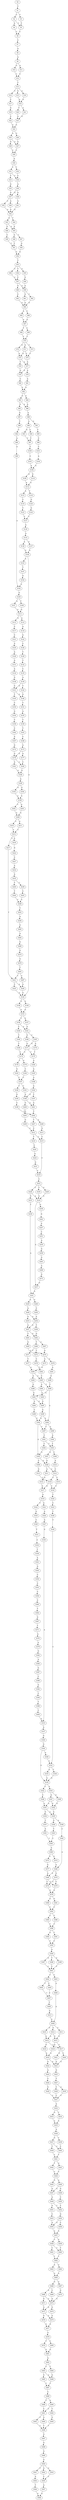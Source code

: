 strict digraph  {
	S0 -> S1 [ label = T ];
	S1 -> S2 [ label = C ];
	S1 -> S3 [ label = T ];
	S2 -> S4 [ label = A ];
	S2 -> S5 [ label = T ];
	S3 -> S5 [ label = T ];
	S4 -> S6 [ label = C ];
	S5 -> S6 [ label = C ];
	S6 -> S7 [ label = C ];
	S7 -> S8 [ label = A ];
	S8 -> S9 [ label = A ];
	S9 -> S10 [ label = G ];
	S9 -> S11 [ label = A ];
	S10 -> S12 [ label = C ];
	S11 -> S12 [ label = C ];
	S12 -> S13 [ label = T ];
	S13 -> S14 [ label = C ];
	S13 -> S15 [ label = G ];
	S13 -> S16 [ label = A ];
	S14 -> S17 [ label = C ];
	S15 -> S18 [ label = A ];
	S16 -> S18 [ label = A ];
	S17 -> S19 [ label = G ];
	S18 -> S20 [ label = T ];
	S18 -> S21 [ label = A ];
	S19 -> S22 [ label = C ];
	S20 -> S23 [ label = G ];
	S21 -> S23 [ label = G ];
	S22 -> S24 [ label = A ];
	S23 -> S24 [ label = A ];
	S24 -> S25 [ label = A ];
	S24 -> S26 [ label = G ];
	S25 -> S27 [ label = A ];
	S25 -> S28 [ label = G ];
	S26 -> S27 [ label = A ];
	S27 -> S29 [ label = C ];
	S28 -> S29 [ label = C ];
	S29 -> S30 [ label = A ];
	S30 -> S31 [ label = C ];
	S30 -> S32 [ label = T ];
	S31 -> S33 [ label = T ];
	S31 -> S34 [ label = C ];
	S32 -> S34 [ label = C ];
	S33 -> S35 [ label = G ];
	S34 -> S36 [ label = A ];
	S35 -> S37 [ label = G ];
	S36 -> S38 [ label = A ];
	S36 -> S37 [ label = G ];
	S37 -> S39 [ label = C ];
	S37 -> S40 [ label = A ];
	S38 -> S41 [ label = G ];
	S39 -> S42 [ label = A ];
	S40 -> S42 [ label = A ];
	S41 -> S42 [ label = A ];
	S42 -> S43 [ label = G ];
	S42 -> S44 [ label = T ];
	S43 -> S45 [ label = A ];
	S43 -> S46 [ label = G ];
	S44 -> S45 [ label = A ];
	S45 -> S47 [ label = T ];
	S45 -> S48 [ label = G ];
	S46 -> S49 [ label = C ];
	S47 -> S50 [ label = G ];
	S48 -> S51 [ label = T ];
	S49 -> S51 [ label = T ];
	S50 -> S52 [ label = G ];
	S51 -> S52 [ label = G ];
	S52 -> S53 [ label = T ];
	S53 -> S54 [ label = T ];
	S53 -> S55 [ label = A ];
	S53 -> S56 [ label = C ];
	S54 -> S57 [ label = C ];
	S55 -> S58 [ label = G ];
	S56 -> S57 [ label = C ];
	S57 -> S59 [ label = A ];
	S57 -> S60 [ label = G ];
	S58 -> S59 [ label = A ];
	S59 -> S61 [ label = G ];
	S59 -> S62 [ label = T ];
	S60 -> S63 [ label = C ];
	S61 -> S64 [ label = A ];
	S62 -> S64 [ label = A ];
	S63 -> S64 [ label = A ];
	S64 -> S65 [ label = A ];
	S64 -> S66 [ label = C ];
	S65 -> S67 [ label = A ];
	S66 -> S67 [ label = A ];
	S67 -> S68 [ label = T ];
	S67 -> S69 [ label = C ];
	S68 -> S70 [ label = T ];
	S69 -> S70 [ label = T ];
	S70 -> S71 [ label = A ];
	S70 -> S72 [ label = G ];
	S70 -> S73 [ label = T ];
	S71 -> S74 [ label = A ];
	S71 -> S75 [ label = C ];
	S72 -> S74 [ label = A ];
	S73 -> S75 [ label = C ];
	S74 -> S76 [ label = T ];
	S74 -> S77 [ label = A ];
	S75 -> S77 [ label = A ];
	S76 -> S78 [ label = G ];
	S77 -> S78 [ label = G ];
	S77 -> S79 [ label = A ];
	S78 -> S80 [ label = C ];
	S79 -> S81 [ label = A ];
	S80 -> S82 [ label = A ];
	S81 -> S82 [ label = A ];
	S82 -> S83 [ label = G ];
	S82 -> S84 [ label = A ];
	S83 -> S85 [ label = G ];
	S83 -> S86 [ label = A ];
	S84 -> S86 [ label = A ];
	S85 -> S87 [ label = G ];
	S86 -> S88 [ label = A ];
	S87 -> S89 [ label = T ];
	S88 -> S90 [ label = A ];
	S88 -> S91 [ label = G ];
	S89 -> S92 [ label = C ];
	S90 -> S93 [ label = G ];
	S90 -> S94 [ label = C ];
	S91 -> S95 [ label = T ];
	S92 -> S96 [ label = A ];
	S93 -> S97 [ label = T ];
	S94 -> S97 [ label = T ];
	S95 -> S98 [ label = C ];
	S96 -> S99 [ label = A ];
	S97 -> S100 [ label = T ];
	S98 -> S101 [ label = C ];
	S99 -> S102 [ label = A ];
	S100 -> S103 [ label = C ];
	S101 -> S104 [ label = A ];
	S102 -> S105 [ label = G ];
	S103 -> S106 [ label = A ];
	S104 -> S106 [ label = A ];
	S105 -> S107 [ label = A ];
	S105 -> S108 [ label = T ];
	S106 -> S109 [ label = A ];
	S106 -> S110 [ label = G ];
	S107 -> S111 [ label = G ];
	S108 -> S111 [ label = G ];
	S109 -> S112 [ label = A ];
	S110 -> S112 [ label = A ];
	S111 -> S113 [ label = G ];
	S111 -> S114 [ label = A ];
	S112 -> S115 [ label = A ];
	S112 -> S116 [ label = T ];
	S113 -> S117 [ label = C ];
	S114 -> S118 [ label = A ];
	S115 -> S119 [ label = C ];
	S116 -> S120 [ label = G ];
	S117 -> S121 [ label = C ];
	S118 -> S122 [ label = G ];
	S119 -> S123 [ label = T ];
	S120 -> S124 [ label = G ];
	S121 -> S125 [ label = A ];
	S122 -> S126 [ label = C ];
	S123 -> S127 [ label = C ];
	S124 -> S127 [ label = C ];
	S125 -> S128 [ label = A ];
	S126 -> S129 [ label = T ];
	S127 -> S130 [ label = A ];
	S128 -> S131 [ label = G ];
	S129 -> S132 [ label = T ];
	S130 -> S133 [ label = A ];
	S131 -> S134 [ label = A ];
	S132 -> S135 [ label = C ];
	S133 -> S136 [ label = A ];
	S133 -> S137 [ label = G ];
	S134 -> S138 [ label = G ];
	S135 -> S139 [ label = A ];
	S136 -> S140 [ label = G ];
	S137 -> S140 [ label = G ];
	S138 -> S141 [ label = G ];
	S139 -> S142 [ label = T ];
	S139 -> S141 [ label = G ];
	S140 -> S143 [ label = A ];
	S140 -> S144 [ label = A ];
	S141 -> S145 [ label = T ];
	S141 -> S146 [ label = G ];
	S142 -> S146 [ label = G ];
	S143 -> S147 [ label = T ];
	S144 -> S148 [ label = G ];
	S144 -> S149 [ label = A ];
	S145 -> S150 [ label = C ];
	S146 -> S151 [ label = T ];
	S147 -> S152 [ label = G ];
	S148 -> S153 [ label = G ];
	S149 -> S153 [ label = G ];
	S150 -> S154 [ label = G ];
	S151 -> S155 [ label = A ];
	S152 -> S102 [ label = A ];
	S153 -> S156 [ label = C ];
	S153 -> S157 [ label = A ];
	S154 -> S158 [ label = C ];
	S155 -> S159 [ label = T ];
	S156 -> S160 [ label = C ];
	S156 -> S161 [ label = A ];
	S157 -> S161 [ label = A ];
	S158 -> S162 [ label = C ];
	S159 -> S163 [ label = T ];
	S160 -> S164 [ label = T ];
	S161 -> S165 [ label = C ];
	S161 -> S166 [ label = G ];
	S162 -> S167 [ label = A ];
	S163 -> S168 [ label = C ];
	S164 -> S169 [ label = T ];
	S165 -> S170 [ label = A ];
	S165 -> S171 [ label = G ];
	S166 -> S171 [ label = G ];
	S167 -> S172 [ label = G ];
	S168 -> S173 [ label = A ];
	S169 -> S174 [ label = C ];
	S170 -> S175 [ label = T ];
	S171 -> S174 [ label = C ];
	S171 -> S175 [ label = T ];
	S172 -> S176 [ label = G ];
	S173 -> S177 [ label = A ];
	S173 -> S176 [ label = G ];
	S174 -> S178 [ label = T ];
	S174 -> S179 [ label = G ];
	S175 -> S180 [ label = A ];
	S176 -> S181 [ label = A ];
	S176 -> S182 [ label = C ];
	S177 -> S182 [ label = C ];
	S178 -> S183 [ label = G ];
	S179 -> S184 [ label = C ];
	S180 -> S185 [ label = A ];
	S181 -> S186 [ label = G ];
	S182 -> S186 [ label = G ];
	S183 -> S187 [ label = C ];
	S184 -> S187 [ label = C ];
	S185 -> S188 [ label = A ];
	S186 -> S189 [ label = A ];
	S187 -> S190 [ label = T ];
	S187 -> S191 [ label = C ];
	S188 -> S192 [ label = A ];
	S189 -> S193 [ label = A ];
	S189 -> S194 [ label = G ];
	S190 -> S195 [ label = G ];
	S191 -> S196 [ label = A ];
	S192 -> S197 [ label = T ];
	S192 -> S196 [ label = A ];
	S193 -> S198 [ label = A ];
	S194 -> S198 [ label = A ];
	S195 -> S199 [ label = C ];
	S196 -> S200 [ label = G ];
	S196 -> S201 [ label = A ];
	S197 -> S201 [ label = A ];
	S198 -> S202 [ label = C ];
	S198 -> S203 [ label = A ];
	S199 -> S204 [ label = T ];
	S200 -> S205 [ label = G ];
	S201 -> S204 [ label = T ];
	S202 -> S206 [ label = G ];
	S203 -> S206 [ label = G ];
	S204 -> S207 [ label = T ];
	S204 -> S208 [ label = A ];
	S205 -> S209 [ label = G ];
	S206 -> S210 [ label = C ];
	S206 -> S211 [ label = A ];
	S207 -> S212 [ label = C ];
	S208 -> S213 [ label = G ];
	S209 -> S212 [ label = C ];
	S210 -> S214 [ label = T ];
	S211 -> S214 [ label = T ];
	S212 -> S215 [ label = C ];
	S212 -> S216 [ label = T ];
	S213 -> S215 [ label = C ];
	S214 -> S217 [ label = C ];
	S214 -> S218 [ label = A ];
	S215 -> S219 [ label = C ];
	S216 -> S220 [ label = C ];
	S217 -> S221 [ label = T ];
	S218 -> S222 [ label = G ];
	S219 -> S223 [ label = C ];
	S220 -> S224 [ label = A ];
	S221 -> S225 [ label = C ];
	S221 -> S226 [ label = A ];
	S222 -> S227 [ label = C ];
	S223 -> S228 [ label = C ];
	S223 -> S229 [ label = G ];
	S223 -> S230 [ label = T ];
	S224 -> S231 [ label = G ];
	S225 -> S144 [ label = A ];
	S226 -> S144 [ label = A ];
	S227 -> S232 [ label = A ];
	S228 -> S233 [ label = G ];
	S228 -> S234 [ label = A ];
	S229 -> S234 [ label = A ];
	S230 -> S234 [ label = A ];
	S231 -> S219 [ label = C ];
	S232 -> S235 [ label = A ];
	S233 -> S236 [ label = T ];
	S234 -> S237 [ label = G ];
	S234 -> S238 [ label = G ];
	S235 -> S239 [ label = C ];
	S235 -> S240 [ label = T ];
	S236 -> S241 [ label = A ];
	S237 -> S241 [ label = A ];
	S238 -> S242 [ label = G ];
	S239 -> S243 [ label = C ];
	S240 -> S244 [ label = T ];
	S241 -> S245 [ label = A ];
	S241 -> S246 [ label = G ];
	S242 -> S247 [ label = A ];
	S243 -> S248 [ label = C ];
	S244 -> S248 [ label = C ];
	S245 -> S249 [ label = A ];
	S246 -> S250 [ label = C ];
	S247 -> S251 [ label = C ];
	S248 -> S252 [ label = T ];
	S249 -> S253 [ label = G ];
	S249 -> S254 [ label = A ];
	S250 -> S254 [ label = A ];
	S251 -> S255 [ label = A ];
	S252 -> S256 [ label = A ];
	S253 -> S257 [ label = A ];
	S254 -> S258 [ label = T ];
	S254 -> S257 [ label = A ];
	S255 -> S259 [ label = G ];
	S256 -> S260 [ label = A ];
	S257 -> S261 [ label = T ];
	S257 -> S262 [ label = G ];
	S258 -> S262 [ label = G ];
	S259 -> S263 [ label = G ];
	S260 -> S264 [ label = A ];
	S261 -> S265 [ label = G ];
	S262 -> S266 [ label = T ];
	S262 -> S267 [ label = C ];
	S263 -> S268 [ label = A ];
	S264 -> S269 [ label = G ];
	S265 -> S270 [ label = A ];
	S266 -> S271 [ label = C ];
	S266 -> S272 [ label = T ];
	S267 -> S270 [ label = A ];
	S268 -> S273 [ label = G ];
	S269 -> S274 [ label = G ];
	S270 -> S275 [ label = A ];
	S270 -> S276 [ label = G ];
	S271 -> S277 [ label = T ];
	S272 -> S278 [ label = C ];
	S273 -> S237 [ label = G ];
	S274 -> S279 [ label = A ];
	S275 -> S280 [ label = G ];
	S276 -> S281 [ label = A ];
	S277 -> S280 [ label = G ];
	S278 -> S282 [ label = T ];
	S279 -> S283 [ label = T ];
	S280 -> S284 [ label = A ];
	S280 -> S285 [ label = C ];
	S281 -> S286 [ label = G ];
	S282 -> S285 [ label = C ];
	S283 -> S221 [ label = T ];
	S283 -> S287 [ label = C ];
	S284 -> S288 [ label = G ];
	S285 -> S289 [ label = T ];
	S285 -> S290 [ label = A ];
	S286 -> S289 [ label = T ];
	S287 -> S226 [ label = A ];
	S288 -> S291 [ label = G ];
	S289 -> S292 [ label = A ];
	S289 -> S291 [ label = G ];
	S290 -> S293 [ label = T ];
	S291 -> S294 [ label = A ];
	S291 -> S295 [ label = G ];
	S292 -> S296 [ label = A ];
	S292 -> S297 [ label = T ];
	S293 -> S295 [ label = G ];
	S294 -> S298 [ label = C ];
	S295 -> S299 [ label = A ];
	S296 -> S300 [ label = A ];
	S297 -> S301 [ label = C ];
	S298 -> S302 [ label = G ];
	S299 -> S302 [ label = G ];
	S299 -> S292 [ label = A ];
	S300 -> S303 [ label = T ];
	S301 -> S304 [ label = C ];
	S301 -> S303 [ label = T ];
	S302 -> S305 [ label = G ];
	S302 -> S297 [ label = T ];
	S303 -> S306 [ label = C ];
	S303 -> S307 [ label = A ];
	S304 -> S305 [ label = G ];
	S305 -> S308 [ label = G ];
	S305 -> S309 [ label = C ];
	S306 -> S310 [ label = A ];
	S307 -> S308 [ label = G ];
	S308 -> S311 [ label = A ];
	S308 -> S312 [ label = C ];
	S309 -> S313 [ label = G ];
	S310 -> S312 [ label = C ];
	S311 -> S314 [ label = A ];
	S312 -> S315 [ label = T ];
	S312 -> S316 [ label = C ];
	S313 -> S316 [ label = C ];
	S314 -> S317 [ label = G ];
	S315 -> S318 [ label = C ];
	S316 -> S317 [ label = G ];
	S316 -> S318 [ label = C ];
	S317 -> S319 [ label = A ];
	S318 -> S320 [ label = T ];
	S319 -> S321 [ label = A ];
	S319 -> S322 [ label = C ];
	S320 -> S323 [ label = C ];
	S321 -> S324 [ label = A ];
	S322 -> S325 [ label = G ];
	S323 -> S326 [ label = T ];
	S324 -> S327 [ label = A ];
	S325 -> S328 [ label = C ];
	S326 -> S329 [ label = T ];
	S327 -> S330 [ label = G ];
	S328 -> S331 [ label = T ];
	S329 -> S332 [ label = C ];
	S330 -> S333 [ label = A ];
	S331 -> S334 [ label = C ];
	S332 -> S335 [ label = A ];
	S332 -> S336 [ label = T ];
	S333 -> S337 [ label = A ];
	S334 -> S338 [ label = T ];
	S335 -> S339 [ label = G ];
	S336 -> S339 [ label = G ];
	S337 -> S340 [ label = G ];
	S338 -> S341 [ label = A ];
	S339 -> S342 [ label = C ];
	S339 -> S343 [ label = A ];
	S340 -> S344 [ label = G ];
	S341 -> S345 [ label = G ];
	S342 -> S346 [ label = C ];
	S343 -> S347 [ label = A ];
	S343 -> S348 [ label = G ];
	S344 -> S339 [ label = G ];
	S344 -> S349 [ label = A ];
	S345 -> S350 [ label = C ];
	S346 -> S351 [ label = A ];
	S347 -> S352 [ label = G ];
	S347 -> S351 [ label = A ];
	S348 -> S352 [ label = G ];
	S349 -> S332 [ label = C ];
	S350 -> S353 [ label = C ];
	S351 -> S354 [ label = G ];
	S351 -> S355 [ label = A ];
	S352 -> S355 [ label = A ];
	S353 -> S356 [ label = C ];
	S354 -> S357 [ label = T ];
	S355 -> S358 [ label = A ];
	S355 -> S359 [ label = G ];
	S356 -> S360 [ label = C ];
	S357 -> S361 [ label = A ];
	S358 -> S362 [ label = C ];
	S359 -> S363 [ label = T ];
	S360 -> S364 [ label = T ];
	S361 -> S365 [ label = C ];
	S362 -> S366 [ label = A ];
	S363 -> S365 [ label = C ];
	S364 -> S367 [ label = G ];
	S365 -> S368 [ label = A ];
	S366 -> S369 [ label = A ];
	S366 -> S370 [ label = G ];
	S367 -> S371 [ label = T ];
	S368 -> S372 [ label = A ];
	S368 -> S373 [ label = G ];
	S369 -> S374 [ label = C ];
	S369 -> S375 [ label = T ];
	S370 -> S374 [ label = C ];
	S370 -> S375 [ label = T ];
	S371 -> S376 [ label = A ];
	S372 -> S366 [ label = A ];
	S373 -> S377 [ label = G ];
	S374 -> S378 [ label = A ];
	S375 -> S378 [ label = A ];
	S376 -> S379 [ label = A ];
	S377 -> S369 [ label = A ];
	S378 -> S380 [ label = A ];
	S378 -> S381 [ label = G ];
	S379 -> S382 [ label = G ];
	S380 -> S383 [ label = C ];
	S381 -> S383 [ label = C ];
	S382 -> S384 [ label = A ];
	S383 -> S385 [ label = C ];
	S383 -> S386 [ label = T ];
	S384 -> S387 [ label = G ];
	S385 -> S388 [ label = T ];
	S386 -> S388 [ label = T ];
	S387 -> S389 [ label = C ];
	S388 -> S390 [ label = G ];
	S388 -> S391 [ label = T ];
	S389 -> S392 [ label = G ];
	S390 -> S393 [ label = C ];
	S391 -> S393 [ label = C ];
	S392 -> S394 [ label = C ];
	S393 -> S395 [ label = A ];
	S394 -> S396 [ label = T ];
	S395 -> S397 [ label = A ];
	S395 -> S398 [ label = T ];
	S395 -> S399 [ label = G ];
	S396 -> S400 [ label = C ];
	S397 -> S401 [ label = C ];
	S398 -> S401 [ label = C ];
	S399 -> S401 [ label = C ];
	S400 -> S333 [ label = A ];
	S401 -> S402 [ label = T ];
	S401 -> S403 [ label = C ];
	S402 -> S404 [ label = T ];
	S402 -> S405 [ label = C ];
	S403 -> S406 [ label = A ];
	S404 -> S407 [ label = C ];
	S405 -> S407 [ label = C ];
	S406 -> S408 [ label = A ];
	S407 -> S409 [ label = T ];
	S408 -> S410 [ label = G ];
	S408 -> S411 [ label = C ];
	S408 -> S412 [ label = A ];
	S409 -> S413 [ label = G ];
	S410 -> S414 [ label = A ];
	S411 -> S415 [ label = G ];
	S412 -> S415 [ label = G ];
	S412 -> S414 [ label = A ];
	S413 -> S408 [ label = A ];
	S414 -> S416 [ label = G ];
	S414 -> S417 [ label = C ];
	S415 -> S417 [ label = C ];
	S415 -> S418 [ label = A ];
	S416 -> S419 [ label = A ];
	S417 -> S420 [ label = C ];
	S417 -> S421 [ label = G ];
	S418 -> S419 [ label = A ];
	S419 -> S422 [ label = G ];
	S419 -> S423 [ label = A ];
	S420 -> S423 [ label = A ];
	S421 -> S423 [ label = A ];
	S422 -> S424 [ label = A ];
	S423 -> S425 [ label = G ];
	S424 -> S426 [ label = C ];
	S425 -> S427 [ label = T ];
	S426 -> S428 [ label = G ];
	S427 -> S429 [ label = C ];
	S427 -> S430 [ label = A ];
	S428 -> S431 [ label = C ];
	S429 -> S431 [ label = C ];
	S430 -> S431 [ label = C ];
	S431 -> S432 [ label = A ];
	S432 -> S433 [ label = G ];
	S432 -> S434 [ label = T ];
	S433 -> S435 [ label = A ];
	S434 -> S435 [ label = A ];
	S435 -> S436 [ label = A ];
	S436 -> S437 [ label = G ];
	S436 -> S438 [ label = T ];
	S437 -> S439 [ label = T ];
	S437 -> S440 [ label = C ];
	S438 -> S440 [ label = C ];
	S439 -> S441 [ label = T ];
	S440 -> S441 [ label = T ];
	S441 -> S442 [ label = T ];
	S441 -> S443 [ label = G ];
	S442 -> S444 [ label = C ];
	S443 -> S444 [ label = C ];
	S444 -> S445 [ label = G ];
	S444 -> S446 [ label = A ];
	S445 -> S447 [ label = A ];
	S446 -> S447 [ label = A ];
	S446 -> S448 [ label = G ];
	S447 -> S449 [ label = A ];
	S448 -> S450 [ label = C ];
	S449 -> S451 [ label = A ];
	S449 -> S452 [ label = T ];
	S450 -> S452 [ label = T ];
	S451 -> S453 [ label = C ];
	S452 -> S454 [ label = G ];
	S453 -> S455 [ label = A ];
	S454 -> S455 [ label = A ];
	S454 -> S456 [ label = C ];
	S455 -> S457 [ label = A ];
	S456 -> S457 [ label = A ];
	S457 -> S458 [ label = C ];
	S457 -> S459 [ label = A ];
	S458 -> S460 [ label = T ];
	S458 -> S461 [ label = C ];
	S459 -> S460 [ label = T ];
	S460 -> S462 [ label = T ];
	S461 -> S462 [ label = T ];
	S462 -> S463 [ label = A ];
	S462 -> S464 [ label = G ];
	S463 -> S465 [ label = A ];
	S464 -> S465 [ label = A ];
	S465 -> S466 [ label = G ];
	S465 -> S467 [ label = A ];
	S466 -> S468 [ label = A ];
	S466 -> S469 [ label = C ];
	S467 -> S470 [ label = G ];
	S468 -> S471 [ label = G ];
	S468 -> S472 [ label = A ];
	S469 -> S472 [ label = A ];
	S470 -> S472 [ label = A ];
	S471 -> S473 [ label = A ];
	S472 -> S474 [ label = G ];
	S472 -> S473 [ label = A ];
	S473 -> S475 [ label = A ];
	S473 -> S476 [ label = G ];
	S474 -> S475 [ label = A ];
	S475 -> S477 [ label = G ];
	S476 -> S477 [ label = G ];
	S477 -> S478 [ label = A ];
	S478 -> S479 [ label = T ];
	S478 -> S480 [ label = C ];
	S479 -> S481 [ label = G ];
	S480 -> S481 [ label = G ];
	S481 -> S482 [ label = A ];
	S482 -> S483 [ label = C ];
	S482 -> S484 [ label = T ];
	S483 -> S485 [ label = G ];
	S483 -> S486 [ label = A ];
	S484 -> S486 [ label = A ];
	S485 -> S487 [ label = T ];
	S486 -> S487 [ label = T ];
	S487 -> S488 [ label = C ];
	S488 -> S489 [ label = T ];
	S488 -> S490 [ label = A ];
	S489 -> S491 [ label = C ];
	S490 -> S492 [ label = T ];
	S490 -> S491 [ label = C ];
	S491 -> S493 [ label = C ];
	S491 -> S494 [ label = A ];
	S492 -> S495 [ label = G ];
	S493 -> S496 [ label = T ];
	S494 -> S496 [ label = T ];
	S495 -> S496 [ label = T ];
	S496 -> S497 [ label = G ];
	S497 -> S498 [ label = G ];
	S498 -> S499 [ label = G ];
	S499 -> S500 [ label = A ];
	S500 -> S501 [ label = C ];
	S500 -> S502 [ label = A ];
	S500 -> S503 [ label = G ];
	S501 -> S504 [ label = A ];
	S502 -> S505 [ label = C ];
	S503 -> S505 [ label = C ];
	S504 -> S506 [ label = T ];
	S505 -> S507 [ label = A ];
	S506 -> S508 [ label = G ];
	S507 -> S508 [ label = G ];
}
